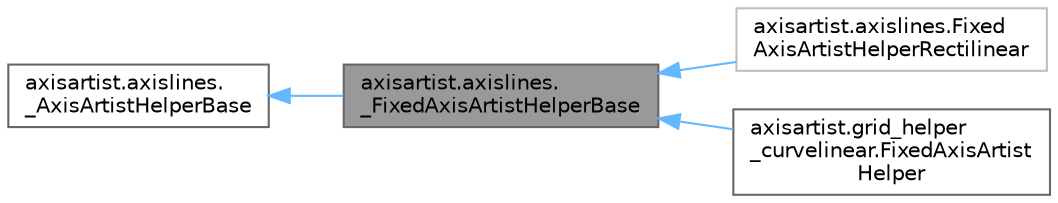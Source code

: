 digraph "axisartist.axislines._FixedAxisArtistHelperBase"
{
 // LATEX_PDF_SIZE
  bgcolor="transparent";
  edge [fontname=Helvetica,fontsize=10,labelfontname=Helvetica,labelfontsize=10];
  node [fontname=Helvetica,fontsize=10,shape=box,height=0.2,width=0.4];
  rankdir="LR";
  Node1 [id="Node000001",label="axisartist.axislines.\l_FixedAxisArtistHelperBase",height=0.2,width=0.4,color="gray40", fillcolor="grey60", style="filled", fontcolor="black",tooltip=" "];
  Node2 -> Node1 [id="edge1_Node000001_Node000002",dir="back",color="steelblue1",style="solid",tooltip=" "];
  Node2 [id="Node000002",label="axisartist.axislines.\l_AxisArtistHelperBase",height=0.2,width=0.4,color="gray40", fillcolor="white", style="filled",URL="$dc/d29/classaxisartist_1_1axislines_1_1__AxisArtistHelperBase.html",tooltip=" "];
  Node1 -> Node3 [id="edge2_Node000001_Node000003",dir="back",color="steelblue1",style="solid",tooltip=" "];
  Node3 [id="Node000003",label="axisartist.axislines.Fixed\lAxisArtistHelperRectilinear",height=0.2,width=0.4,color="grey75", fillcolor="white", style="filled",URL="$db/d5e/classaxisartist_1_1axislines_1_1FixedAxisArtistHelperRectilinear.html",tooltip=" "];
  Node1 -> Node4 [id="edge3_Node000001_Node000004",dir="back",color="steelblue1",style="solid",tooltip=" "];
  Node4 [id="Node000004",label="axisartist.grid_helper\l_curvelinear.FixedAxisArtist\lHelper",height=0.2,width=0.4,color="gray40", fillcolor="white", style="filled",URL="$d1/d56/classaxisartist_1_1grid__helper__curvelinear_1_1FixedAxisArtistHelper.html",tooltip=" "];
}

